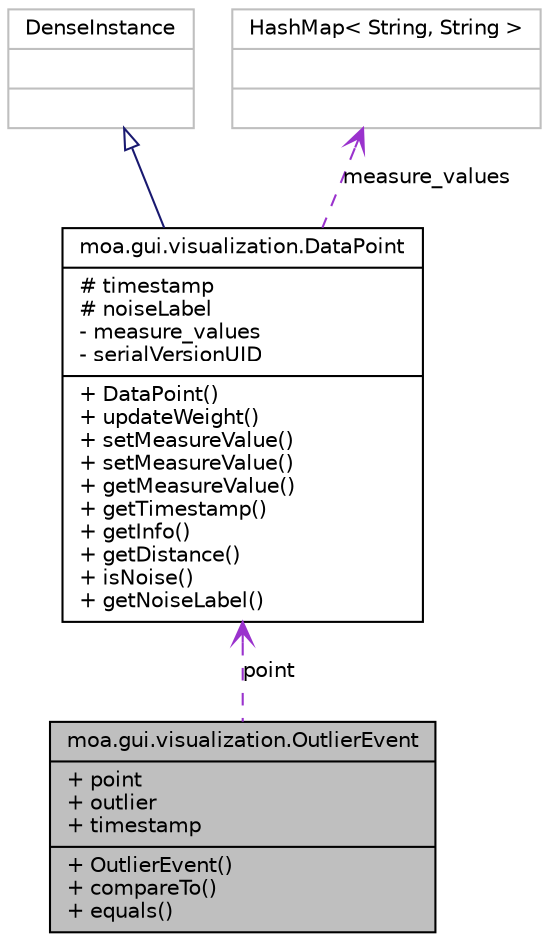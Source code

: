 digraph G
{
  edge [fontname="Helvetica",fontsize="10",labelfontname="Helvetica",labelfontsize="10"];
  node [fontname="Helvetica",fontsize="10",shape=record];
  Node1 [label="{moa.gui.visualization.OutlierEvent\n|+ point\l+ outlier\l+ timestamp\l|+ OutlierEvent()\l+ compareTo()\l+ equals()\l}",height=0.2,width=0.4,color="black", fillcolor="grey75", style="filled" fontcolor="black"];
  Node2 -> Node1 [dir=back,color="darkorchid3",fontsize="10",style="dashed",label="point",arrowtail="open",fontname="Helvetica"];
  Node2 [label="{moa.gui.visualization.DataPoint\n|# timestamp\l# noiseLabel\l- measure_values\l- serialVersionUID\l|+ DataPoint()\l+ updateWeight()\l+ setMeasureValue()\l+ setMeasureValue()\l+ getMeasureValue()\l+ getTimestamp()\l+ getInfo()\l+ getDistance()\l+ isNoise()\l+ getNoiseLabel()\l}",height=0.2,width=0.4,color="black", fillcolor="white", style="filled",URL="$classmoa_1_1gui_1_1visualization_1_1DataPoint.html"];
  Node3 -> Node2 [dir=back,color="midnightblue",fontsize="10",style="solid",arrowtail="empty",fontname="Helvetica"];
  Node3 [label="{DenseInstance\n||}",height=0.2,width=0.4,color="grey75", fillcolor="white", style="filled"];
  Node4 -> Node2 [dir=back,color="darkorchid3",fontsize="10",style="dashed",label="measure_values",arrowtail="open",fontname="Helvetica"];
  Node4 [label="{HashMap\< String, String \>\n||}",height=0.2,width=0.4,color="grey75", fillcolor="white", style="filled"];
}
